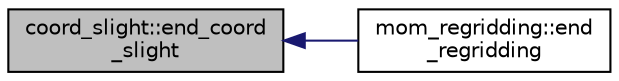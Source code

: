 digraph "coord_slight::end_coord_slight"
{
 // INTERACTIVE_SVG=YES
  edge [fontname="Helvetica",fontsize="10",labelfontname="Helvetica",labelfontsize="10"];
  node [fontname="Helvetica",fontsize="10",shape=record];
  rankdir="LR";
  Node7 [label="coord_slight::end_coord\l_slight",height=0.2,width=0.4,color="black", fillcolor="grey75", style="filled", fontcolor="black"];
  Node7 -> Node8 [dir="back",color="midnightblue",fontsize="10",style="solid",fontname="Helvetica"];
  Node8 [label="mom_regridding::end\l_regridding",height=0.2,width=0.4,color="black", fillcolor="white", style="filled",URL="$namespacemom__regridding.html#a9f55ab3a80ab1202b7664e9c65ebf08b",tooltip="Deallocation of regridding memory. "];
}
